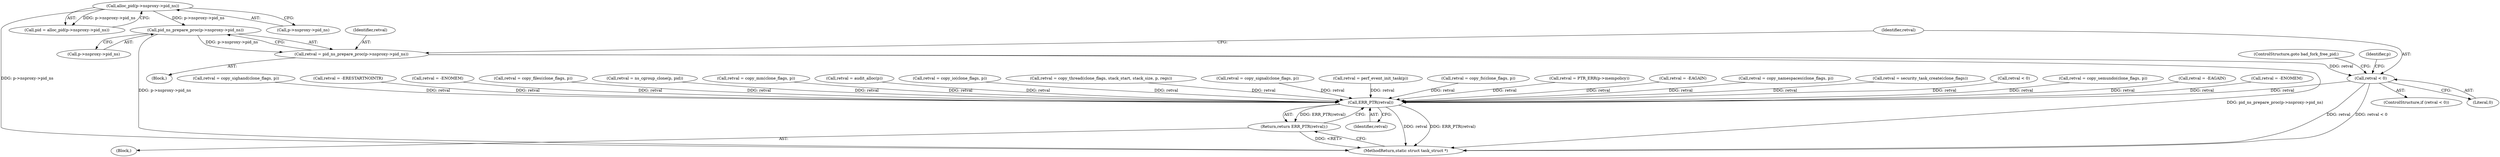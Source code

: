 digraph "0_linux_b69f2292063d2caf37ca9aec7d63ded203701bf3_1@pointer" {
"1000655" [label="(Call,pid_ns_prepare_proc(p->nsproxy->pid_ns))"];
"1000638" [label="(Call,alloc_pid(p->nsproxy->pid_ns))"];
"1000653" [label="(Call,retval = pid_ns_prepare_proc(p->nsproxy->pid_ns))"];
"1000662" [label="(Call,retval < 0)"];
"1001147" [label="(Call,ERR_PTR(retval))"];
"1001146" [label="(Return,return ERR_PTR(retval);)"];
"1000560" [label="(Call,retval = copy_semundo(clone_flags, p))"];
"1000653" [label="(Call,retval = pid_ns_prepare_proc(p->nsproxy->pid_ns))"];
"1000226" [label="(Call,retval = -EAGAIN)"];
"1000636" [label="(Call,pid = alloc_pid(p->nsproxy->pid_ns))"];
"1000668" [label="(Identifier,p)"];
"1000200" [label="(Call,retval = -ENOMEM)"];
"1000581" [label="(Call,retval = copy_sighand(clone_flags, p))"];
"1000905" [label="(Call,retval = -ERESTARTNOINTR)"];
"1000663" [label="(Identifier,retval)"];
"1000632" [label="(Call,retval = -ENOMEM)"];
"1000638" [label="(Call,alloc_pid(p->nsproxy->pid_ns))"];
"1000567" [label="(Call,retval = copy_files(clone_flags, p))"];
"1000699" [label="(Call,retval = ns_cgroup_clone(p, pid))"];
"1001146" [label="(Return,return ERR_PTR(retval);)"];
"1000595" [label="(Call,retval = copy_mm(clone_flags, p))"];
"1000554" [label="(Call,retval = audit_alloc(p))"];
"1000609" [label="(Call,retval = copy_io(clone_flags, p))"];
"1000615" [label="(Call,retval = copy_thread(clone_flags, stack_start, stack_size, p, regs))"];
"1000588" [label="(Call,retval = copy_signal(clone_flags, p))"];
"1000130" [label="(Block,)"];
"1001149" [label="(MethodReturn,static struct task_struct *)"];
"1000546" [label="(Call,retval = perf_event_init_task(p))"];
"1001147" [label="(Call,ERR_PTR(retval))"];
"1000639" [label="(Call,p->nsproxy->pid_ns)"];
"1000654" [label="(Identifier,retval)"];
"1000661" [label="(ControlStructure,if (retval < 0))"];
"1000656" [label="(Call,p->nsproxy->pid_ns)"];
"1001148" [label="(Identifier,retval)"];
"1000665" [label="(ControlStructure,goto bad_fork_free_pid;)"];
"1000574" [label="(Call,retval = copy_fs(clone_flags, p))"];
"1000434" [label="(Call,retval = PTR_ERR(p->mempolicy))"];
"1000664" [label="(Literal,0)"];
"1000278" [label="(Call,retval = -EAGAIN)"];
"1000602" [label="(Call,retval = copy_namespaces(clone_flags, p))"];
"1000193" [label="(Call,retval = security_task_create(clone_flags))"];
"1000655" [label="(Call,pid_ns_prepare_proc(p->nsproxy->pid_ns))"];
"1000652" [label="(Block,)"];
"1000662" [label="(Call,retval < 0)"];
"1000274" [label="(Call,retval < 0)"];
"1000655" -> "1000653"  [label="AST: "];
"1000655" -> "1000656"  [label="CFG: "];
"1000656" -> "1000655"  [label="AST: "];
"1000653" -> "1000655"  [label="CFG: "];
"1000655" -> "1001149"  [label="DDG: p->nsproxy->pid_ns"];
"1000655" -> "1000653"  [label="DDG: p->nsproxy->pid_ns"];
"1000638" -> "1000655"  [label="DDG: p->nsproxy->pid_ns"];
"1000638" -> "1000636"  [label="AST: "];
"1000638" -> "1000639"  [label="CFG: "];
"1000639" -> "1000638"  [label="AST: "];
"1000636" -> "1000638"  [label="CFG: "];
"1000638" -> "1001149"  [label="DDG: p->nsproxy->pid_ns"];
"1000638" -> "1000636"  [label="DDG: p->nsproxy->pid_ns"];
"1000653" -> "1000652"  [label="AST: "];
"1000654" -> "1000653"  [label="AST: "];
"1000663" -> "1000653"  [label="CFG: "];
"1000653" -> "1001149"  [label="DDG: pid_ns_prepare_proc(p->nsproxy->pid_ns)"];
"1000653" -> "1000662"  [label="DDG: retval"];
"1000662" -> "1000661"  [label="AST: "];
"1000662" -> "1000664"  [label="CFG: "];
"1000663" -> "1000662"  [label="AST: "];
"1000664" -> "1000662"  [label="AST: "];
"1000665" -> "1000662"  [label="CFG: "];
"1000668" -> "1000662"  [label="CFG: "];
"1000662" -> "1001149"  [label="DDG: retval"];
"1000662" -> "1001149"  [label="DDG: retval < 0"];
"1000662" -> "1001147"  [label="DDG: retval"];
"1001147" -> "1001146"  [label="AST: "];
"1001147" -> "1001148"  [label="CFG: "];
"1001148" -> "1001147"  [label="AST: "];
"1001146" -> "1001147"  [label="CFG: "];
"1001147" -> "1001149"  [label="DDG: retval"];
"1001147" -> "1001149"  [label="DDG: ERR_PTR(retval)"];
"1001147" -> "1001146"  [label="DDG: ERR_PTR(retval)"];
"1000574" -> "1001147"  [label="DDG: retval"];
"1000699" -> "1001147"  [label="DDG: retval"];
"1000905" -> "1001147"  [label="DDG: retval"];
"1000632" -> "1001147"  [label="DDG: retval"];
"1000581" -> "1001147"  [label="DDG: retval"];
"1000434" -> "1001147"  [label="DDG: retval"];
"1000546" -> "1001147"  [label="DDG: retval"];
"1000602" -> "1001147"  [label="DDG: retval"];
"1000278" -> "1001147"  [label="DDG: retval"];
"1000560" -> "1001147"  [label="DDG: retval"];
"1000588" -> "1001147"  [label="DDG: retval"];
"1000193" -> "1001147"  [label="DDG: retval"];
"1000200" -> "1001147"  [label="DDG: retval"];
"1000226" -> "1001147"  [label="DDG: retval"];
"1000274" -> "1001147"  [label="DDG: retval"];
"1000567" -> "1001147"  [label="DDG: retval"];
"1000609" -> "1001147"  [label="DDG: retval"];
"1000615" -> "1001147"  [label="DDG: retval"];
"1000554" -> "1001147"  [label="DDG: retval"];
"1000595" -> "1001147"  [label="DDG: retval"];
"1001146" -> "1000130"  [label="AST: "];
"1001149" -> "1001146"  [label="CFG: "];
"1001146" -> "1001149"  [label="DDG: <RET>"];
}
